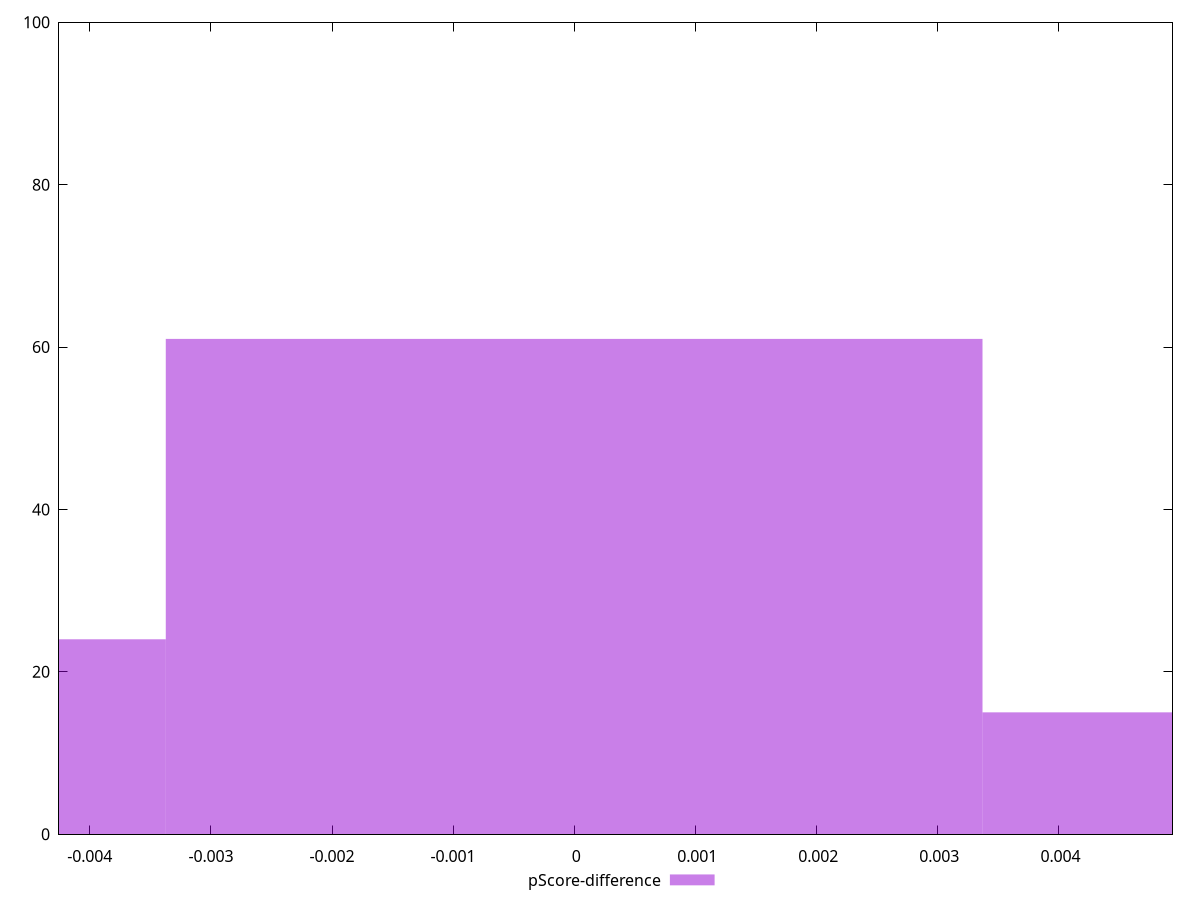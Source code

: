 reset

$pScoreDifference <<EOF
0 61
-0.00674598798311804 24
0.00674598798311804 15
EOF

set key outside below
set boxwidth 0.00674598798311804
set xrange [-0.00425490840780729:0.004942257760971763]
set yrange [0:100]
set trange [0:100]
set style fill transparent solid 0.5 noborder
set terminal svg size 640, 490 enhanced background rgb 'white'
set output "reports/report_00033_2021-03-01T14-23-16.841Z/max-potential-fid/samples/astro-inner-cached/pScore-difference/histogram.svg"

plot $pScoreDifference title "pScore-difference" with boxes

reset
